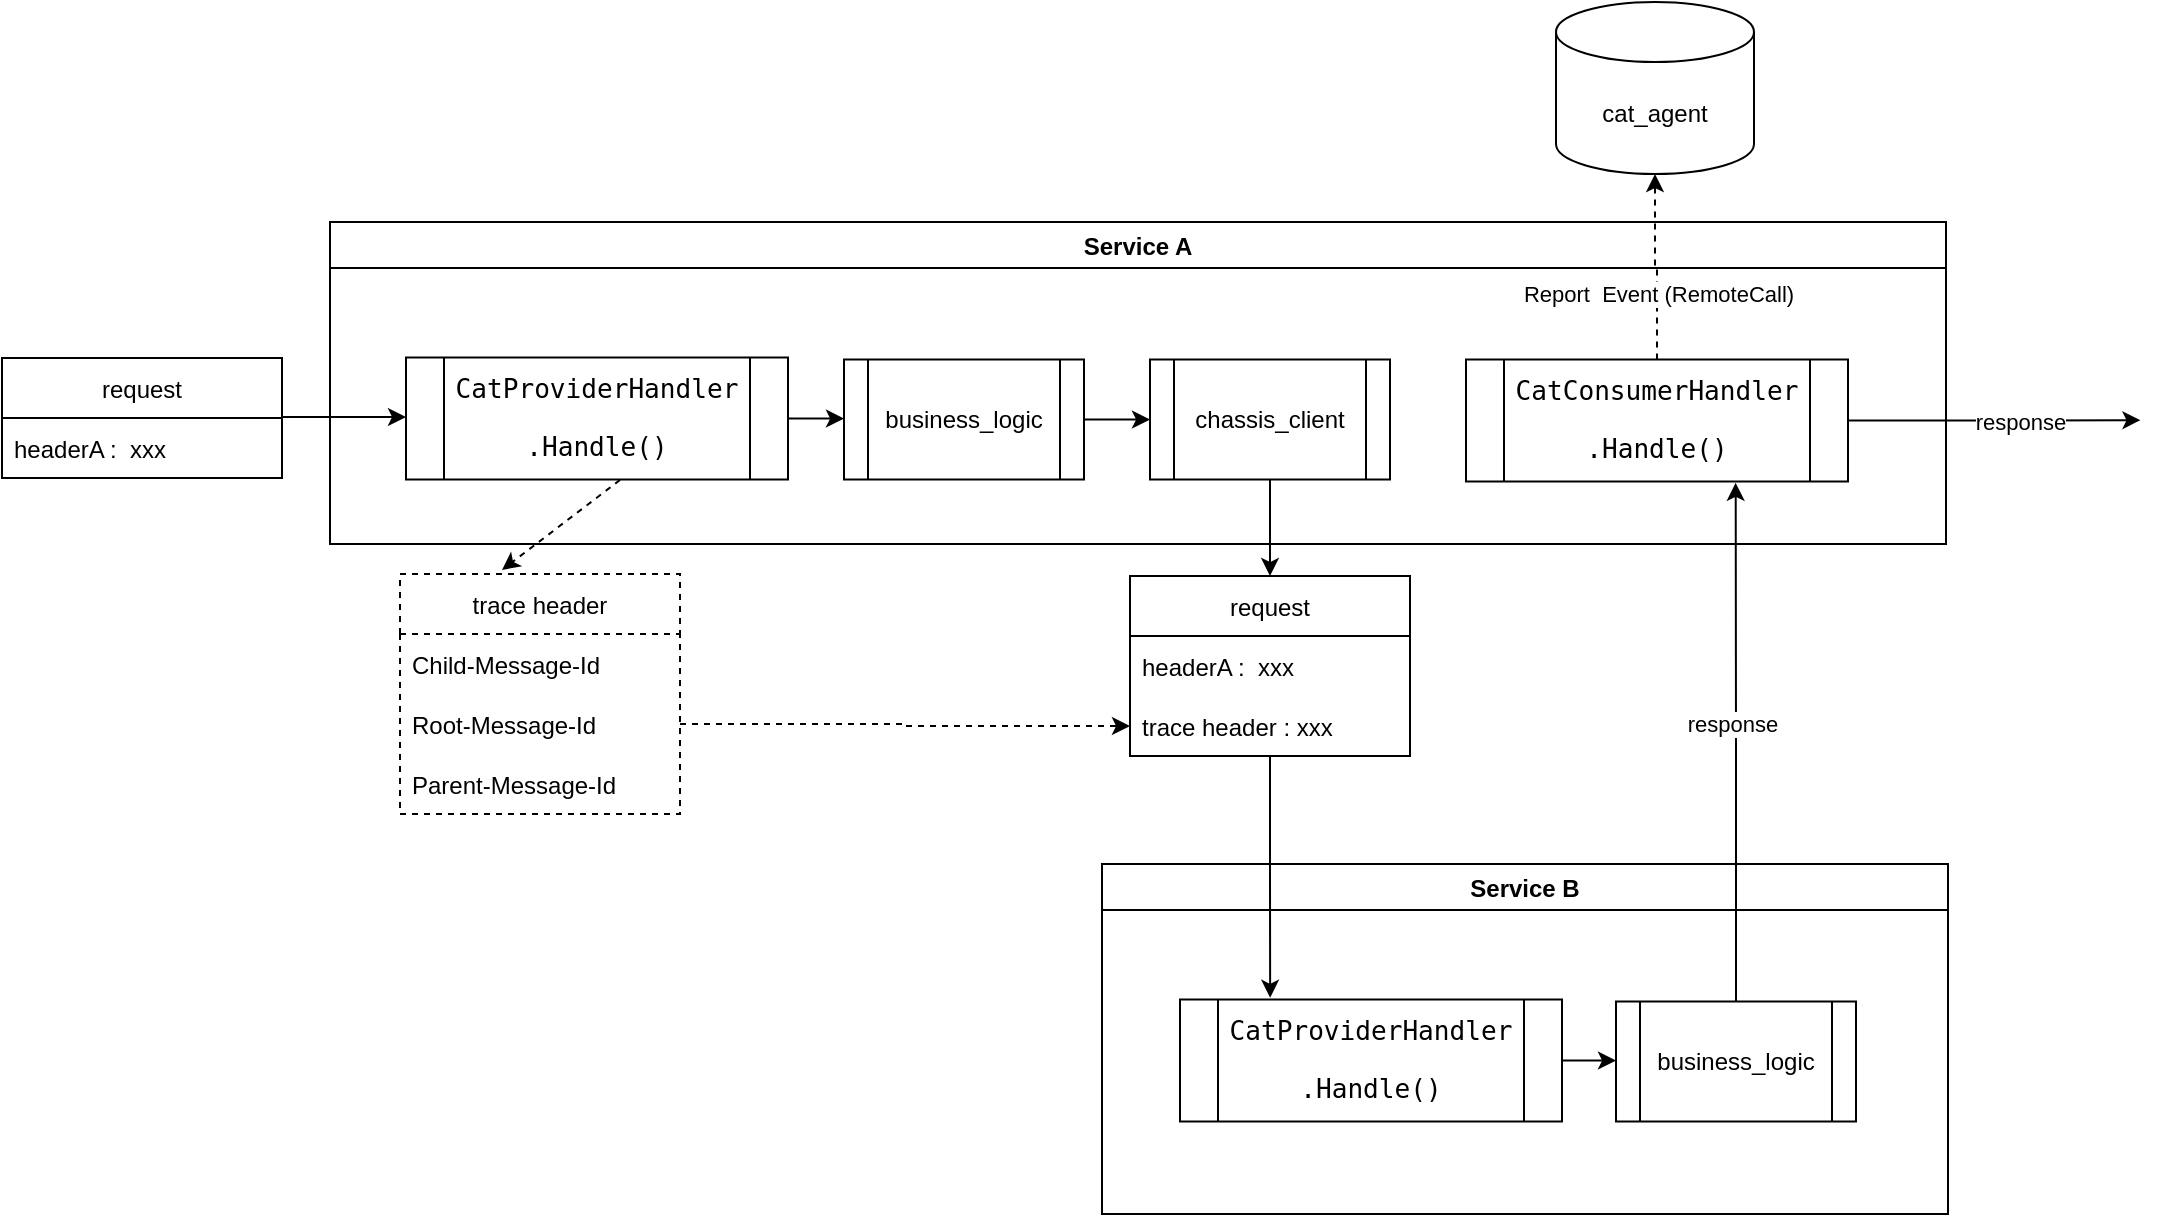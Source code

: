 <mxfile version="17.4.1" type="github">
  <diagram id="HoGcU0mEmMi8AQ9o4Wg-" name="Page-1">
    <mxGraphModel dx="1426" dy="794" grid="0" gridSize="10" guides="1" tooltips="1" connect="1" arrows="1" fold="1" page="1" pageScale="1" pageWidth="1169" pageHeight="827" math="0" shadow="0">
      <root>
        <mxCell id="0" />
        <mxCell id="1" parent="0" />
        <mxCell id="Zu65PiX_Fs4sWuQjeC40-2" value="request" style="swimlane;fontStyle=0;childLayout=stackLayout;horizontal=1;startSize=30;horizontalStack=0;resizeParent=1;resizeParentMax=0;resizeLast=0;collapsible=1;marginBottom=0;" vertex="1" parent="1">
          <mxGeometry x="45" y="304" width="140" height="60" as="geometry" />
        </mxCell>
        <mxCell id="Zu65PiX_Fs4sWuQjeC40-3" value="headerA :  xxx" style="text;strokeColor=none;fillColor=none;align=left;verticalAlign=middle;spacingLeft=4;spacingRight=4;overflow=hidden;points=[[0,0.5],[1,0.5]];portConstraint=eastwest;rotatable=0;" vertex="1" parent="Zu65PiX_Fs4sWuQjeC40-2">
          <mxGeometry y="30" width="140" height="30" as="geometry" />
        </mxCell>
        <mxCell id="Zu65PiX_Fs4sWuQjeC40-7" value="Service A" style="swimlane;" vertex="1" parent="1">
          <mxGeometry x="209" y="236" width="808" height="161" as="geometry" />
        </mxCell>
        <mxCell id="Zu65PiX_Fs4sWuQjeC40-31" style="edgeStyle=orthogonalEdgeStyle;rounded=0;orthogonalLoop=1;jettySize=auto;html=1;exitX=1;exitY=0.5;exitDx=0;exitDy=0;entryX=0;entryY=0.5;entryDx=0;entryDy=0;fontColor=#000000;" edge="1" parent="Zu65PiX_Fs4sWuQjeC40-7" source="Zu65PiX_Fs4sWuQjeC40-8" target="Zu65PiX_Fs4sWuQjeC40-9">
          <mxGeometry relative="1" as="geometry" />
        </mxCell>
        <mxCell id="Zu65PiX_Fs4sWuQjeC40-8" value="&lt;pre style=&quot;background-color: #ffffff ; color: #080808 ; font-family: &amp;#34;jetbrains mono&amp;#34; , monospace ; font-size: 9.8pt&quot;&gt;&lt;span style=&quot;color: #000000&quot;&gt;CatProviderHandler&lt;/span&gt;&lt;/pre&gt;&lt;pre style=&quot;background-color: #ffffff ; color: #080808 ; font-family: &amp;#34;jetbrains mono&amp;#34; , monospace ; font-size: 9.8pt&quot;&gt;&lt;span style=&quot;color: #000000&quot;&gt;.Handle()&lt;/span&gt;&lt;/pre&gt;" style="shape=process;whiteSpace=wrap;html=1;backgroundOutline=1;" vertex="1" parent="Zu65PiX_Fs4sWuQjeC40-7">
          <mxGeometry x="38" y="67.75" width="191" height="61" as="geometry" />
        </mxCell>
        <mxCell id="Zu65PiX_Fs4sWuQjeC40-32" style="edgeStyle=orthogonalEdgeStyle;rounded=0;orthogonalLoop=1;jettySize=auto;html=1;exitX=1;exitY=0.5;exitDx=0;exitDy=0;fontColor=#000000;" edge="1" parent="Zu65PiX_Fs4sWuQjeC40-7" source="Zu65PiX_Fs4sWuQjeC40-9" target="Zu65PiX_Fs4sWuQjeC40-11">
          <mxGeometry relative="1" as="geometry" />
        </mxCell>
        <mxCell id="Zu65PiX_Fs4sWuQjeC40-9" value="business_logic" style="shape=process;whiteSpace=wrap;html=1;backgroundOutline=1;" vertex="1" parent="Zu65PiX_Fs4sWuQjeC40-7">
          <mxGeometry x="257" y="68.75" width="120" height="60" as="geometry" />
        </mxCell>
        <mxCell id="Zu65PiX_Fs4sWuQjeC40-10" value="&lt;pre style=&quot;background-color: #ffffff ; color: #080808 ; font-family: &amp;#34;jetbrains mono&amp;#34; , monospace ; font-size: 9.8pt&quot;&gt;&lt;pre style=&quot;font-family: &amp;#34;jetbrains mono&amp;#34; , monospace ; font-size: 9.8pt&quot;&gt;&lt;span style=&quot;color: #000000&quot;&gt;CatConsumerHandler&lt;/span&gt;&lt;/pre&gt;&lt;/pre&gt;&lt;pre style=&quot;background-color: #ffffff ; color: #080808 ; font-family: &amp;#34;jetbrains mono&amp;#34; , monospace ; font-size: 9.8pt&quot;&gt;&lt;span style=&quot;color: #000000&quot;&gt;.Handle()&lt;/span&gt;&lt;/pre&gt;" style="shape=process;whiteSpace=wrap;html=1;backgroundOutline=1;" vertex="1" parent="Zu65PiX_Fs4sWuQjeC40-7">
          <mxGeometry x="568" y="68.75" width="191" height="61" as="geometry" />
        </mxCell>
        <mxCell id="Zu65PiX_Fs4sWuQjeC40-11" value="chassis_client" style="shape=process;whiteSpace=wrap;html=1;backgroundOutline=1;" vertex="1" parent="Zu65PiX_Fs4sWuQjeC40-7">
          <mxGeometry x="410" y="68.75" width="120" height="60" as="geometry" />
        </mxCell>
        <mxCell id="Zu65PiX_Fs4sWuQjeC40-25" value="" style="endArrow=classic;html=1;rounded=0;fontColor=#000000;dashed=1;" edge="1" parent="Zu65PiX_Fs4sWuQjeC40-7">
          <mxGeometry width="50" height="50" relative="1" as="geometry">
            <mxPoint x="145" y="129" as="sourcePoint" />
            <mxPoint x="86" y="174" as="targetPoint" />
          </mxGeometry>
        </mxCell>
        <mxCell id="Zu65PiX_Fs4sWuQjeC40-13" value="Service B" style="swimlane;" vertex="1" parent="1">
          <mxGeometry x="595" y="557" width="423" height="175" as="geometry" />
        </mxCell>
        <mxCell id="Zu65PiX_Fs4sWuQjeC40-43" style="edgeStyle=orthogonalEdgeStyle;rounded=0;orthogonalLoop=1;jettySize=auto;html=1;exitX=1;exitY=0.5;exitDx=0;exitDy=0;entryX=0;entryY=0.5;entryDx=0;entryDy=0;fontColor=#000000;" edge="1" parent="Zu65PiX_Fs4sWuQjeC40-13" source="Zu65PiX_Fs4sWuQjeC40-14" target="Zu65PiX_Fs4sWuQjeC40-15">
          <mxGeometry relative="1" as="geometry" />
        </mxCell>
        <mxCell id="Zu65PiX_Fs4sWuQjeC40-14" value="&lt;pre style=&quot;background-color: #ffffff ; color: #080808 ; font-family: &amp;#34;jetbrains mono&amp;#34; , monospace ; font-size: 9.8pt&quot;&gt;&lt;span style=&quot;color: #000000&quot;&gt;CatProviderHandler&lt;/span&gt;&lt;/pre&gt;&lt;pre style=&quot;background-color: #ffffff ; color: #080808 ; font-family: &amp;#34;jetbrains mono&amp;#34; , monospace ; font-size: 9.8pt&quot;&gt;&lt;span style=&quot;color: #000000&quot;&gt;.Handle()&lt;/span&gt;&lt;/pre&gt;" style="shape=process;whiteSpace=wrap;html=1;backgroundOutline=1;" vertex="1" parent="Zu65PiX_Fs4sWuQjeC40-13">
          <mxGeometry x="39" y="67.75" width="191" height="61" as="geometry" />
        </mxCell>
        <mxCell id="Zu65PiX_Fs4sWuQjeC40-15" value="business_logic" style="shape=process;whiteSpace=wrap;html=1;backgroundOutline=1;" vertex="1" parent="Zu65PiX_Fs4sWuQjeC40-13">
          <mxGeometry x="257" y="68.75" width="120" height="60" as="geometry" />
        </mxCell>
        <mxCell id="Zu65PiX_Fs4sWuQjeC40-21" value="trace header" style="swimlane;fontStyle=0;childLayout=stackLayout;horizontal=1;startSize=30;horizontalStack=0;resizeParent=1;resizeParentMax=0;resizeLast=0;collapsible=1;marginBottom=0;dashed=1;fontColor=#000000;gradientColor=none;" vertex="1" parent="1">
          <mxGeometry x="244" y="412" width="140" height="120" as="geometry" />
        </mxCell>
        <mxCell id="Zu65PiX_Fs4sWuQjeC40-22" value="Child-Message-Id" style="text;strokeColor=none;fillColor=none;align=left;verticalAlign=middle;spacingLeft=4;spacingRight=4;overflow=hidden;points=[[0,0.5],[1,0.5]];portConstraint=eastwest;rotatable=0;dashed=1;fontColor=#000000;opacity=50;" vertex="1" parent="Zu65PiX_Fs4sWuQjeC40-21">
          <mxGeometry y="30" width="140" height="30" as="geometry" />
        </mxCell>
        <mxCell id="Zu65PiX_Fs4sWuQjeC40-23" value="Root-Message-Id" style="text;strokeColor=none;fillColor=none;align=left;verticalAlign=middle;spacingLeft=4;spacingRight=4;overflow=hidden;points=[[0,0.5],[1,0.5]];portConstraint=eastwest;rotatable=0;dashed=1;fontColor=#000000;opacity=50;" vertex="1" parent="Zu65PiX_Fs4sWuQjeC40-21">
          <mxGeometry y="60" width="140" height="30" as="geometry" />
        </mxCell>
        <mxCell id="Zu65PiX_Fs4sWuQjeC40-24" value="Parent-Message-Id" style="text;strokeColor=none;fillColor=none;align=left;verticalAlign=middle;spacingLeft=4;spacingRight=4;overflow=hidden;points=[[0,0.5],[1,0.5]];portConstraint=eastwest;rotatable=0;dashed=1;fontColor=#000000;opacity=50;" vertex="1" parent="Zu65PiX_Fs4sWuQjeC40-21">
          <mxGeometry y="90" width="140" height="30" as="geometry" />
        </mxCell>
        <mxCell id="Zu65PiX_Fs4sWuQjeC40-34" style="edgeStyle=orthogonalEdgeStyle;rounded=0;orthogonalLoop=1;jettySize=auto;html=1;fontColor=#000000;entryX=0.236;entryY=-0.014;entryDx=0;entryDy=0;entryPerimeter=0;" edge="1" parent="1" source="Zu65PiX_Fs4sWuQjeC40-26" target="Zu65PiX_Fs4sWuQjeC40-14">
          <mxGeometry relative="1" as="geometry">
            <mxPoint x="677" y="554" as="targetPoint" />
          </mxGeometry>
        </mxCell>
        <mxCell id="Zu65PiX_Fs4sWuQjeC40-26" value="request" style="swimlane;fontStyle=0;childLayout=stackLayout;horizontal=1;startSize=30;horizontalStack=0;resizeParent=1;resizeParentMax=0;resizeLast=0;collapsible=1;marginBottom=0;" vertex="1" parent="1">
          <mxGeometry x="609" y="413" width="140" height="90" as="geometry" />
        </mxCell>
        <mxCell id="Zu65PiX_Fs4sWuQjeC40-27" value="headerA :  xxx" style="text;strokeColor=none;fillColor=none;align=left;verticalAlign=middle;spacingLeft=4;spacingRight=4;overflow=hidden;points=[[0,0.5],[1,0.5]];portConstraint=eastwest;rotatable=0;" vertex="1" parent="Zu65PiX_Fs4sWuQjeC40-26">
          <mxGeometry y="30" width="140" height="30" as="geometry" />
        </mxCell>
        <mxCell id="Zu65PiX_Fs4sWuQjeC40-28" value="trace header : xxx" style="text;strokeColor=none;fillColor=none;align=left;verticalAlign=middle;spacingLeft=4;spacingRight=4;overflow=hidden;points=[[0,0.5],[1,0.5]];portConstraint=eastwest;rotatable=0;" vertex="1" parent="Zu65PiX_Fs4sWuQjeC40-26">
          <mxGeometry y="60" width="140" height="30" as="geometry" />
        </mxCell>
        <mxCell id="Zu65PiX_Fs4sWuQjeC40-29" style="edgeStyle=orthogonalEdgeStyle;rounded=0;orthogonalLoop=1;jettySize=auto;html=1;exitX=1;exitY=0.5;exitDx=0;exitDy=0;entryX=0;entryY=0.5;entryDx=0;entryDy=0;dashed=1;fontColor=#000000;" edge="1" parent="1" source="Zu65PiX_Fs4sWuQjeC40-23" target="Zu65PiX_Fs4sWuQjeC40-28">
          <mxGeometry relative="1" as="geometry" />
        </mxCell>
        <mxCell id="Zu65PiX_Fs4sWuQjeC40-30" style="edgeStyle=orthogonalEdgeStyle;rounded=0;orthogonalLoop=1;jettySize=auto;html=1;exitX=1;exitY=-0.017;exitDx=0;exitDy=0;fontColor=#000000;exitPerimeter=0;" edge="1" parent="1" source="Zu65PiX_Fs4sWuQjeC40-3" target="Zu65PiX_Fs4sWuQjeC40-8">
          <mxGeometry relative="1" as="geometry">
            <Array as="points">
              <mxPoint x="216" y="333" />
              <mxPoint x="216" y="334" />
            </Array>
          </mxGeometry>
        </mxCell>
        <mxCell id="Zu65PiX_Fs4sWuQjeC40-33" style="edgeStyle=orthogonalEdgeStyle;rounded=0;orthogonalLoop=1;jettySize=auto;html=1;exitX=0.5;exitY=1;exitDx=0;exitDy=0;entryX=0.5;entryY=0;entryDx=0;entryDy=0;fontColor=#000000;" edge="1" parent="1" source="Zu65PiX_Fs4sWuQjeC40-11" target="Zu65PiX_Fs4sWuQjeC40-26">
          <mxGeometry relative="1" as="geometry" />
        </mxCell>
        <mxCell id="Zu65PiX_Fs4sWuQjeC40-37" style="edgeStyle=orthogonalEdgeStyle;rounded=0;orthogonalLoop=1;jettySize=auto;html=1;exitX=1;exitY=0.5;exitDx=0;exitDy=0;fontColor=#000000;" edge="1" parent="1" source="Zu65PiX_Fs4sWuQjeC40-10">
          <mxGeometry relative="1" as="geometry">
            <mxPoint x="1114.222" y="335.111" as="targetPoint" />
          </mxGeometry>
        </mxCell>
        <mxCell id="Zu65PiX_Fs4sWuQjeC40-38" value="response" style="edgeLabel;html=1;align=center;verticalAlign=middle;resizable=0;points=[];fontColor=#000000;" vertex="1" connectable="0" parent="Zu65PiX_Fs4sWuQjeC40-37">
          <mxGeometry x="0.18" relative="1" as="geometry">
            <mxPoint as="offset" />
          </mxGeometry>
        </mxCell>
        <mxCell id="Zu65PiX_Fs4sWuQjeC40-40" value="cat_agent" style="shape=cylinder3;whiteSpace=wrap;html=1;boundedLbl=1;backgroundOutline=1;size=15;fontColor=#000000;gradientColor=none;" vertex="1" parent="1">
          <mxGeometry x="822" y="126" width="99" height="86" as="geometry" />
        </mxCell>
        <mxCell id="Zu65PiX_Fs4sWuQjeC40-41" style="edgeStyle=orthogonalEdgeStyle;rounded=0;orthogonalLoop=1;jettySize=auto;html=1;exitX=0.5;exitY=0;exitDx=0;exitDy=0;entryX=0.5;entryY=1;entryDx=0;entryDy=0;entryPerimeter=0;fontColor=#000000;dashed=1;" edge="1" parent="1" source="Zu65PiX_Fs4sWuQjeC40-10" target="Zu65PiX_Fs4sWuQjeC40-40">
          <mxGeometry relative="1" as="geometry" />
        </mxCell>
        <mxCell id="Zu65PiX_Fs4sWuQjeC40-42" value="Report&amp;nbsp; Event (RemoteCall)" style="edgeLabel;html=1;align=center;verticalAlign=middle;resizable=0;points=[];fontColor=#000000;" vertex="1" connectable="0" parent="Zu65PiX_Fs4sWuQjeC40-41">
          <mxGeometry x="-0.296" relative="1" as="geometry">
            <mxPoint as="offset" />
          </mxGeometry>
        </mxCell>
        <mxCell id="Zu65PiX_Fs4sWuQjeC40-35" style="edgeStyle=orthogonalEdgeStyle;rounded=0;orthogonalLoop=1;jettySize=auto;html=1;entryX=0.706;entryY=1.011;entryDx=0;entryDy=0;entryPerimeter=0;fontColor=#000000;exitX=0.5;exitY=0;exitDx=0;exitDy=0;" edge="1" parent="1" source="Zu65PiX_Fs4sWuQjeC40-15" target="Zu65PiX_Fs4sWuQjeC40-10">
          <mxGeometry relative="1" as="geometry">
            <mxPoint x="912" y="624" as="sourcePoint" />
          </mxGeometry>
        </mxCell>
        <mxCell id="Zu65PiX_Fs4sWuQjeC40-36" value="response" style="edgeLabel;html=1;align=center;verticalAlign=middle;resizable=0;points=[];fontColor=#000000;" vertex="1" connectable="0" parent="Zu65PiX_Fs4sWuQjeC40-35">
          <mxGeometry x="0.072" y="2" relative="1" as="geometry">
            <mxPoint as="offset" />
          </mxGeometry>
        </mxCell>
      </root>
    </mxGraphModel>
  </diagram>
</mxfile>
